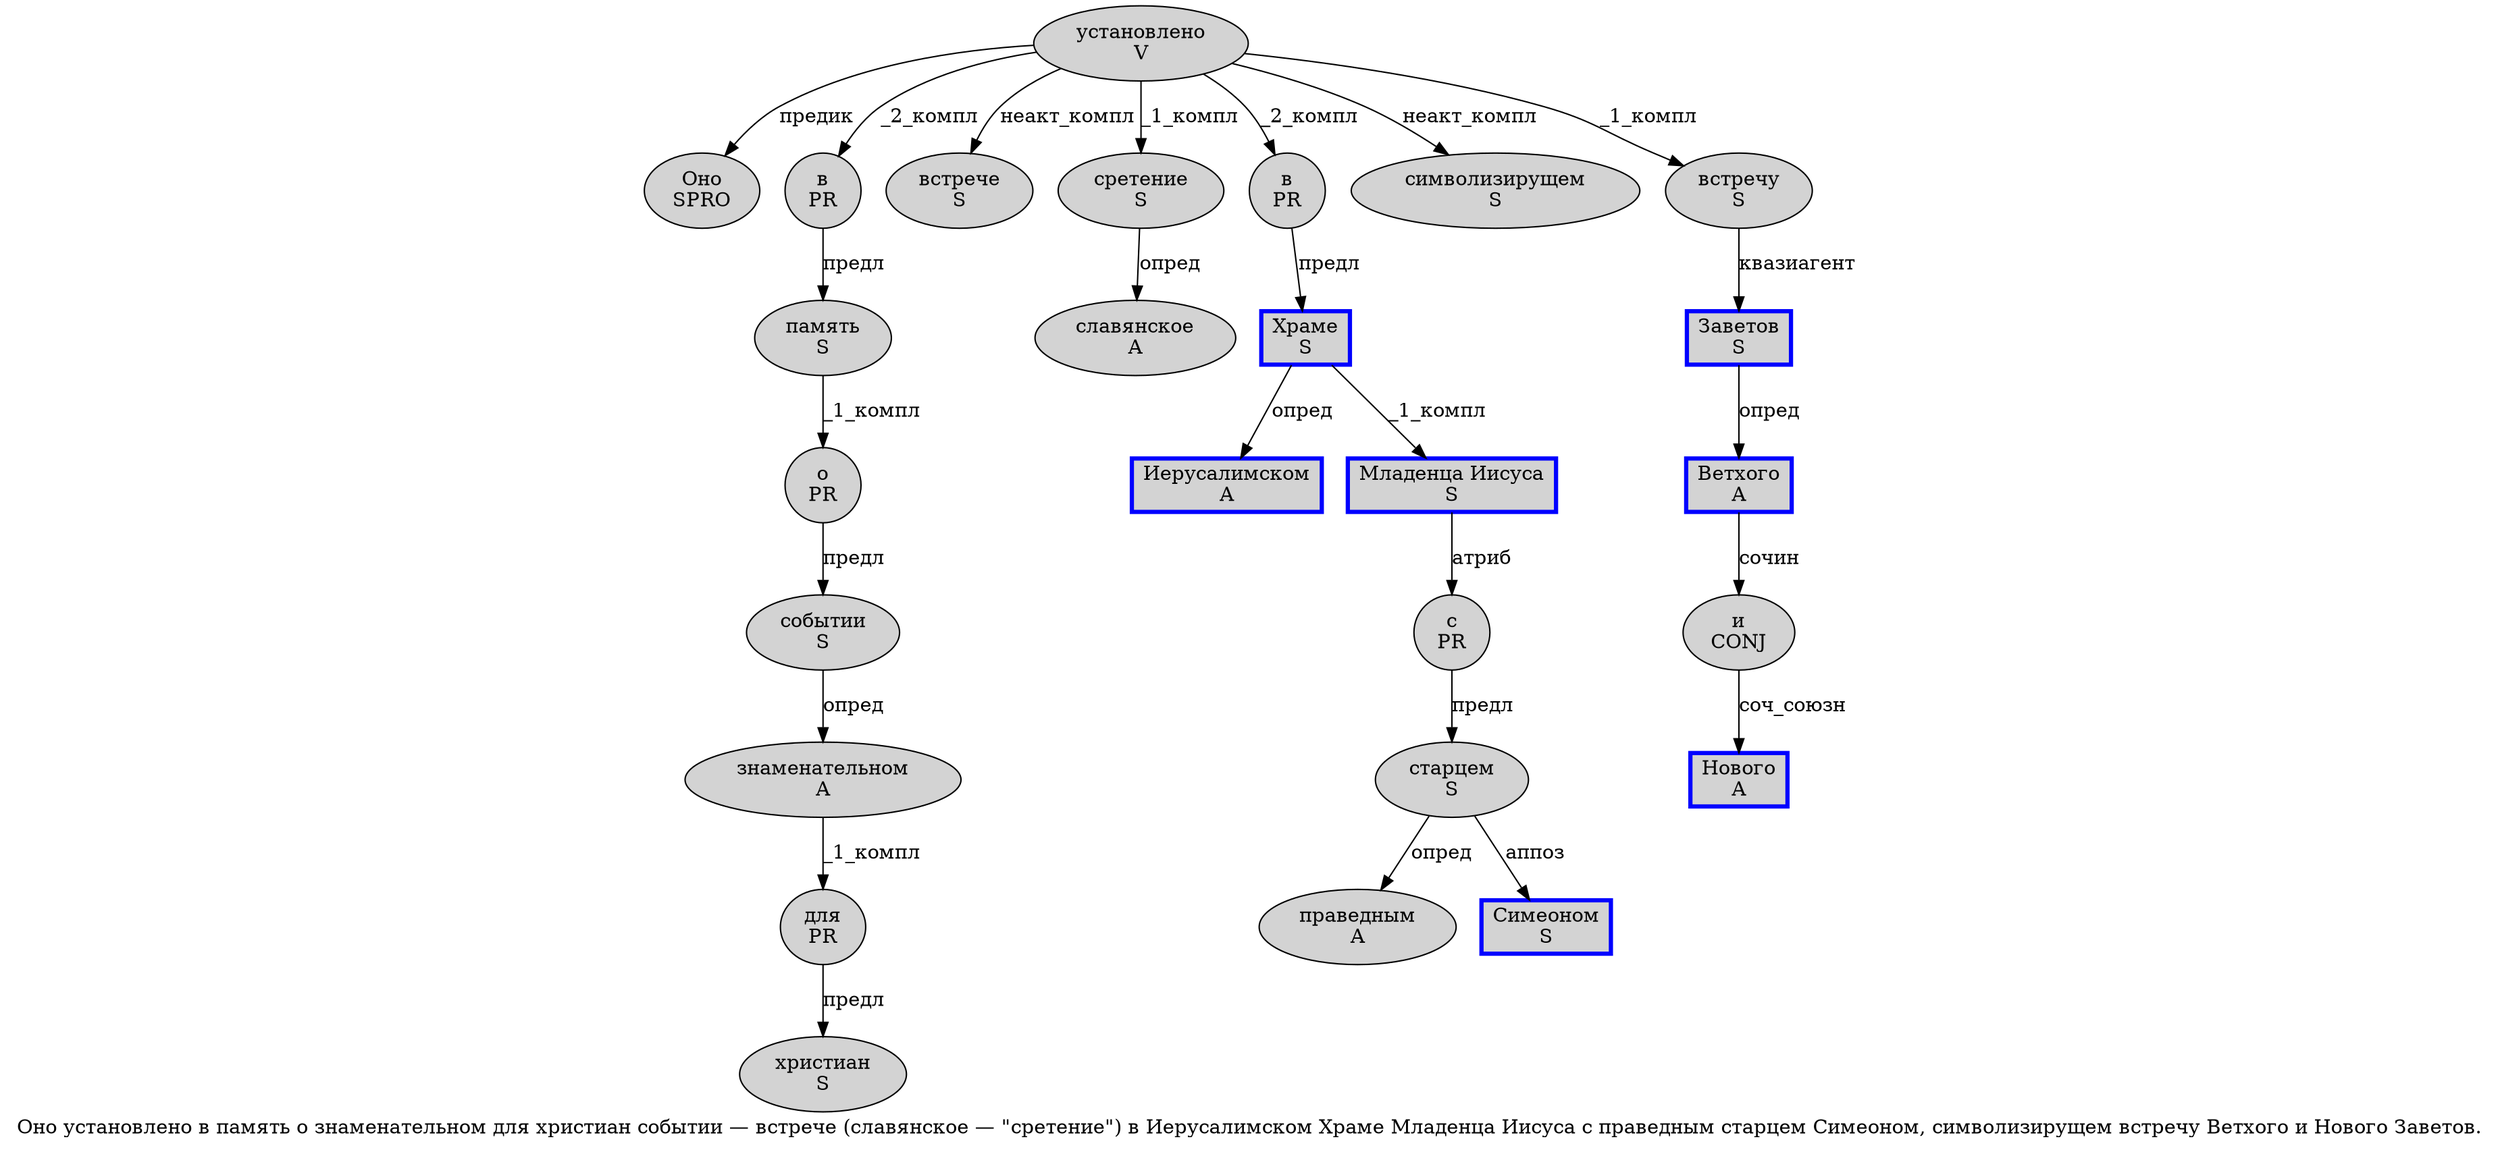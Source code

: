 digraph SENTENCE_1023 {
	graph [label="Оно установлено в память о знаменательном для христиан событии — встрече (славянское — \"сретение\") в Иерусалимском Храме Младенца Иисуса с праведным старцем Симеоном, символизирущем встречу Ветхого и Нового Заветов."]
	node [style=filled]
		0 [label="Оно
SPRO" color="" fillcolor=lightgray penwidth=1 shape=ellipse]
		1 [label="установлено
V" color="" fillcolor=lightgray penwidth=1 shape=ellipse]
		2 [label="в
PR" color="" fillcolor=lightgray penwidth=1 shape=ellipse]
		3 [label="память
S" color="" fillcolor=lightgray penwidth=1 shape=ellipse]
		4 [label="о
PR" color="" fillcolor=lightgray penwidth=1 shape=ellipse]
		5 [label="знаменательном
A" color="" fillcolor=lightgray penwidth=1 shape=ellipse]
		6 [label="для
PR" color="" fillcolor=lightgray penwidth=1 shape=ellipse]
		7 [label="христиан
S" color="" fillcolor=lightgray penwidth=1 shape=ellipse]
		8 [label="событии
S" color="" fillcolor=lightgray penwidth=1 shape=ellipse]
		10 [label="встрече
S" color="" fillcolor=lightgray penwidth=1 shape=ellipse]
		12 [label="славянское
A" color="" fillcolor=lightgray penwidth=1 shape=ellipse]
		15 [label="сретение
S" color="" fillcolor=lightgray penwidth=1 shape=ellipse]
		18 [label="в
PR" color="" fillcolor=lightgray penwidth=1 shape=ellipse]
		19 [label="Иерусалимском
A" color=blue fillcolor=lightgray penwidth=3 shape=box]
		20 [label="Храме
S" color=blue fillcolor=lightgray penwidth=3 shape=box]
		21 [label="Младенца Иисуса
S" color=blue fillcolor=lightgray penwidth=3 shape=box]
		22 [label="с
PR" color="" fillcolor=lightgray penwidth=1 shape=ellipse]
		23 [label="праведным
A" color="" fillcolor=lightgray penwidth=1 shape=ellipse]
		24 [label="старцем
S" color="" fillcolor=lightgray penwidth=1 shape=ellipse]
		25 [label="Симеоном
S" color=blue fillcolor=lightgray penwidth=3 shape=box]
		27 [label="символизирущем
S" color="" fillcolor=lightgray penwidth=1 shape=ellipse]
		28 [label="встречу
S" color="" fillcolor=lightgray penwidth=1 shape=ellipse]
		29 [label="Ветхого
A" color=blue fillcolor=lightgray penwidth=3 shape=box]
		30 [label="и
CONJ" color="" fillcolor=lightgray penwidth=1 shape=ellipse]
		31 [label="Нового
A" color=blue fillcolor=lightgray penwidth=3 shape=box]
		32 [label="Заветов
S" color=blue fillcolor=lightgray penwidth=3 shape=box]
			3 -> 4 [label="_1_компл"]
			22 -> 24 [label="предл"]
			5 -> 6 [label="_1_компл"]
			32 -> 29 [label="опред"]
			2 -> 3 [label="предл"]
			6 -> 7 [label="предл"]
			29 -> 30 [label="сочин"]
			1 -> 0 [label="предик"]
			1 -> 2 [label="_2_компл"]
			1 -> 10 [label="неакт_компл"]
			1 -> 15 [label="_1_компл"]
			1 -> 18 [label="_2_компл"]
			1 -> 27 [label="неакт_компл"]
			1 -> 28 [label="_1_компл"]
			8 -> 5 [label="опред"]
			4 -> 8 [label="предл"]
			21 -> 22 [label="атриб"]
			18 -> 20 [label="предл"]
			30 -> 31 [label="соч_союзн"]
			24 -> 23 [label="опред"]
			24 -> 25 [label="аппоз"]
			20 -> 19 [label="опред"]
			20 -> 21 [label="_1_компл"]
			28 -> 32 [label="квазиагент"]
			15 -> 12 [label="опред"]
}